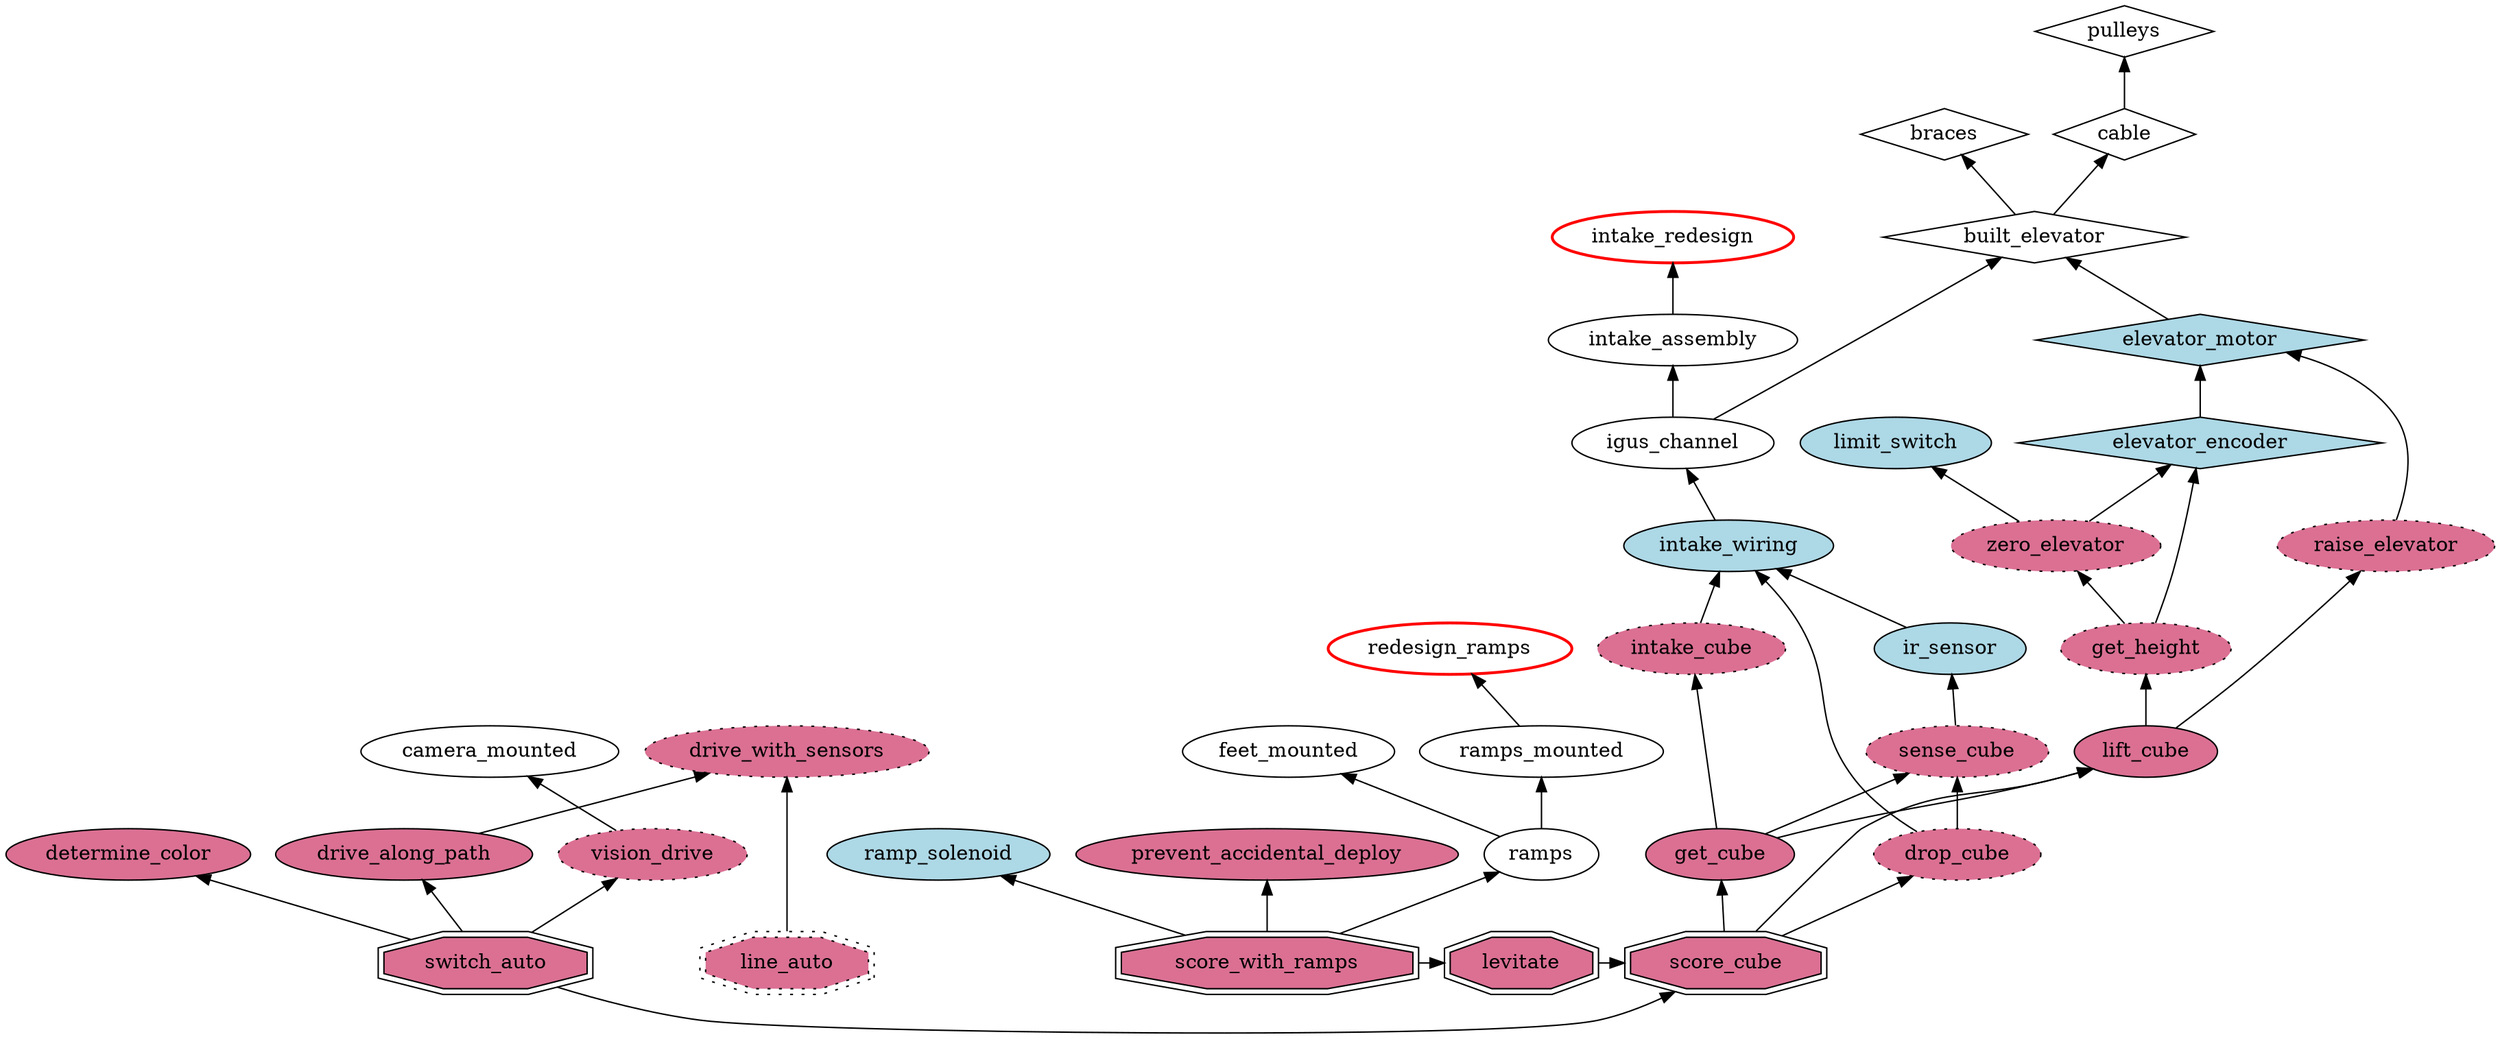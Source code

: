digraph g {
	rankdir=BT
	ordering=out
	subgraph complete {
		node[shape=diamond]
		pulleys; cable; braces; built_elevator;
	}
	subgraph complete_electrical {
		node[style=filled, fillcolor=lightblue, shape=diamond]
		elevator_motor; elevator_encoder;
	}
	subgraph complete_goals {
		rank=min
		node[style=filled, fillcolor=palevioletred, shape=Mdiamond]
	}
	subgraph untested_goals {
		rank=min
		node[style="filled,dotted", fillcolor=palevioletred, shape=doubleoctagon]
		line_auto;
	}
	subgraph goals {
		rank=min
		node[style=filled, fillcolor=palevioletred, shape=doubleoctagon]
		score_cube; switch_auto; line_auto; levitate; score_with_ramps;
	}
	subgraph complete_programming {
		node[style=filled, fillcolor=palevioletred, shape=diamond]
	}
	subgraph untested_programming {
		node[style="filled,dotted", fillcolor=palevioletred]
		sense_cube; drop_cube; raise_elevator; drive_with_sensors;
		sense_cube; zero_elevator; raise_elevator; get_height; intake_cube;
		vision_drive; line_auto;
	}
	subgraph programming {
		node[style=filled, fillcolor=palevioletred]
		score_cube; switch_auto; determine_color;
		drive_along_path; vision_drive; score_with_ramps;
		prevent_accidental_deploy; levitate; lift_cube; get_cube;
		line_auto;
	}
	subgraph electrical {
		node[style=filled, fillcolor=lightblue]
		intake_wiring; ir_sensor; limit_switch; elevator_encoder; ramp_solenoid
	}
	subgraph redesign {
		node[color=red, penwidth=2.0]
		redesign_ramps; intake_redesign;
	}

	score_cube -> get_cube
	score_cube -> lift_cube
	score_cube -> drop_cube
	get_cube -> intake_cube
	get_cube -> sense_cube
	get_cube -> lift_cube
	lift_cube -> get_height
	lift_cube -> raise_elevator
	built_elevator -> braces
	built_elevator -> cable
	cable -> pulleys
	raise_elevator -> elevator_motor
	elevator_motor -> built_elevator
	get_height -> zero_elevator
	zero_elevator -> limit_switch
	get_height -> elevator_encoder
	elevator_encoder -> elevator_motor
	zero_elevator -> elevator_encoder
	intake_cube -> intake_wiring
	intake_wiring -> igus_channel
	igus_channel -> intake_assembly
	igus_channel -> built_elevator
	intake_assembly -> intake_redesign
	sense_cube -> ir_sensor
	ir_sensor -> intake_wiring
	drop_cube -> intake_wiring
	drop_cube -> sense_cube
	switch_auto -> determine_color
	switch_auto -> drive_along_path
	switch_auto -> vision_drive
	switch_auto -> score_cube
	line_auto -> drive_with_sensors
	vision_drive -> camera_mounted
	drive_along_path -> drive_with_sensors
	score_with_ramps -> levitate
	score_with_ramps -> ramp_solenoid
	score_with_ramps -> prevent_accidental_deploy
	score_with_ramps -> ramps
	ramps -> feet_mounted
	ramps -> ramps_mounted
	ramps_mounted -> redesign_ramps
	levitate -> score_cube
}
